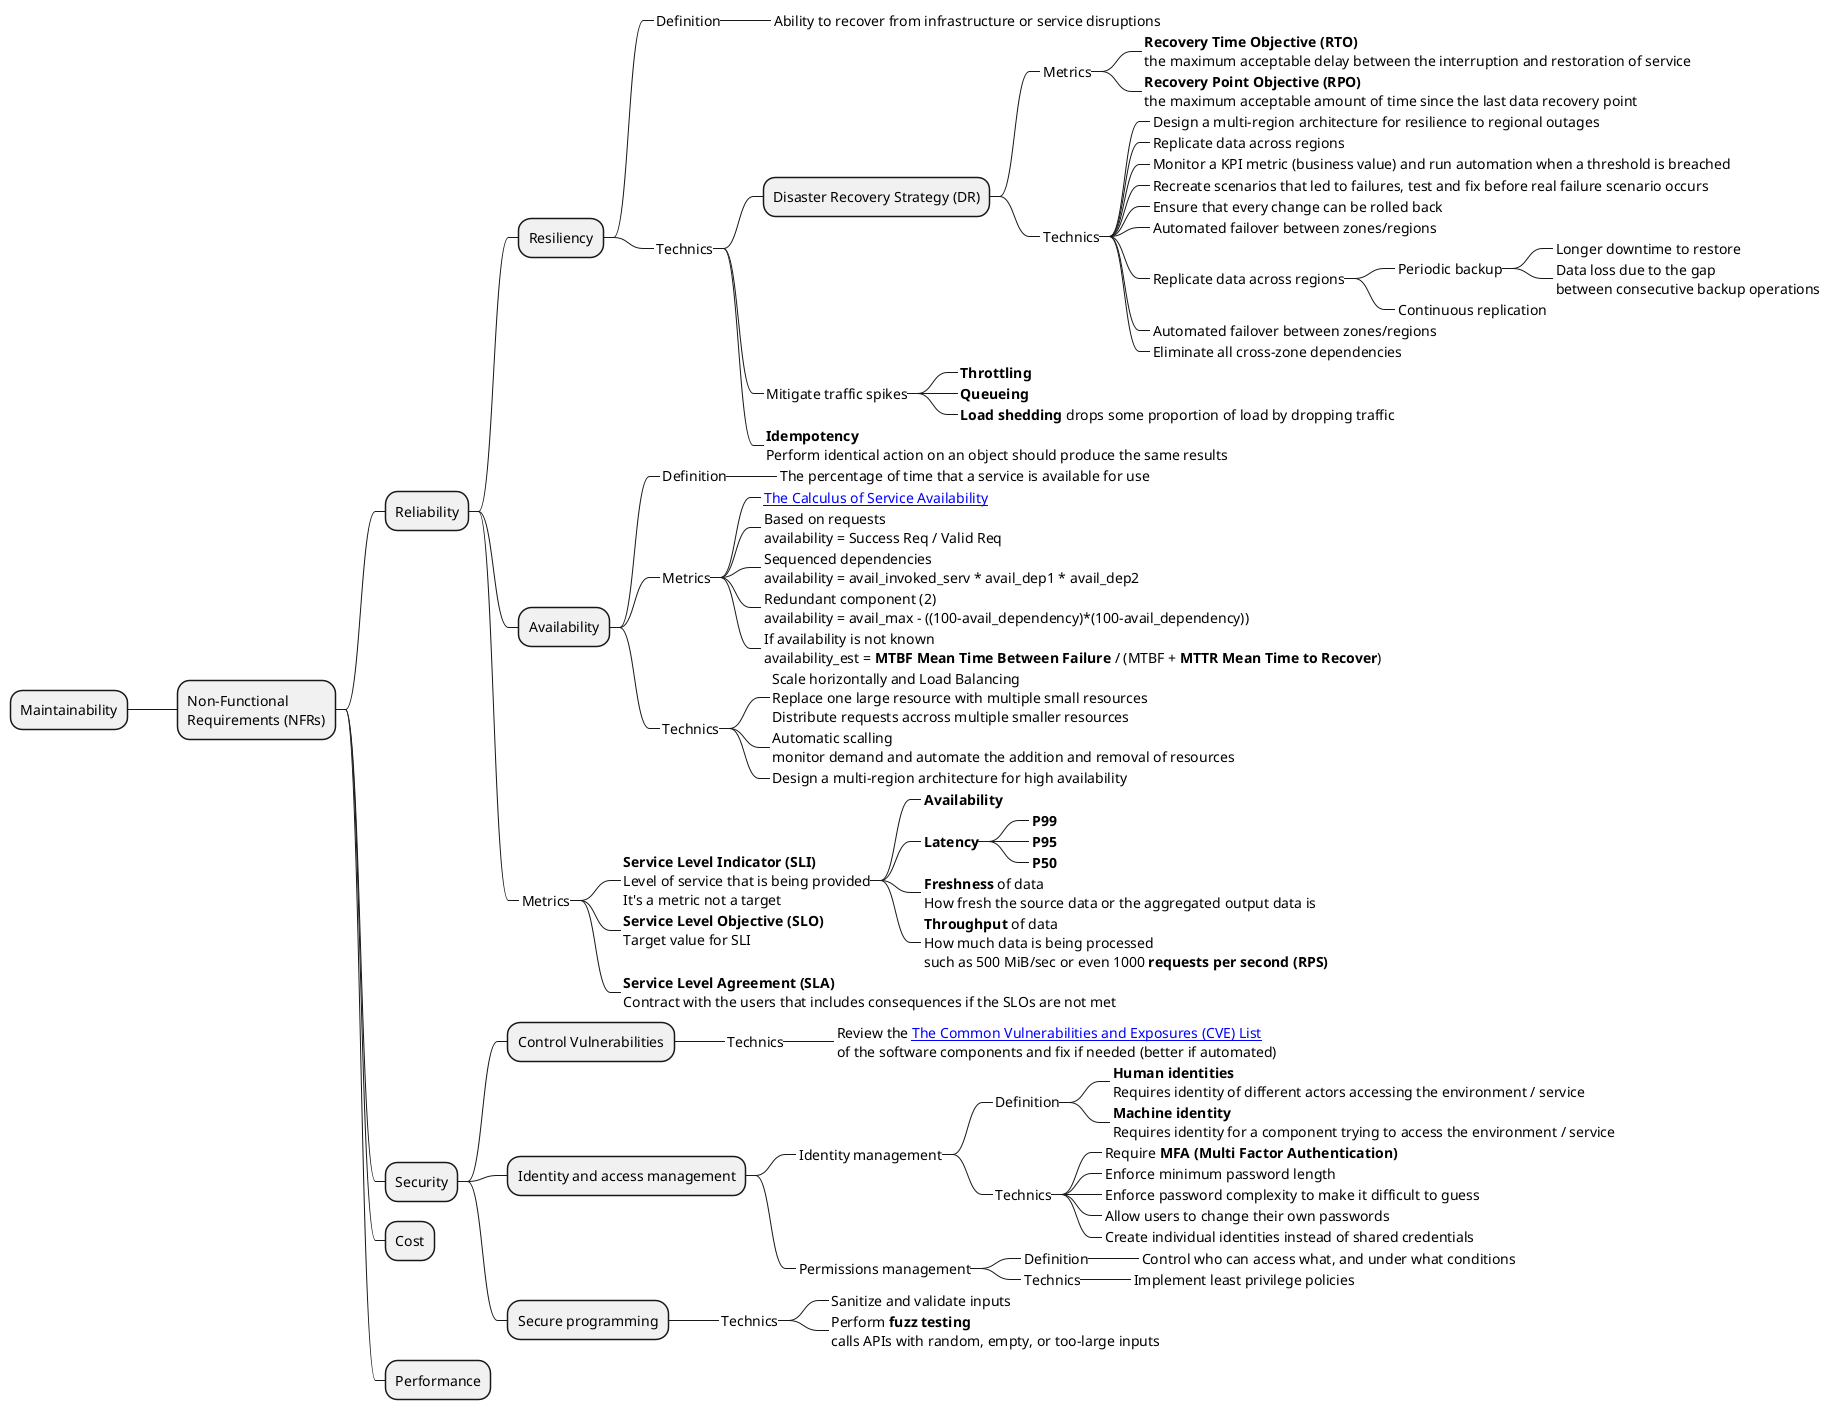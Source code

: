 @startmindmap "Non-Functional Requirements Map"

+ Non-Functional\nRequirements (NFRs)

++ Reliability
+++ Resiliency
++++_ Definition
+++++_ Ability to recover from infrastructure or service disruptions
++++_ Technics
+++++ Disaster Recovery Strategy (DR)
++++++_ Metrics
+++++++_ **Recovery Time Objective (RTO)**\nthe maximum acceptable delay between the interruption and restoration of service
+++++++_ **Recovery Point Objective (RPO)**\nthe maximum acceptable amount of time since the last data recovery point
++++++_ Technics
+++++++_ Design a multi-region architecture for resilience to regional outages
+++++++_ Replicate data across regions
+++++++_ Monitor a KPI metric (business value) and run automation when a threshold is breached
+++++++_ Recreate scenarios that led to failures, test and fix before real failure scenario occurs
+++++++_ Ensure that every change can be rolled back
+++++++_ Automated failover between zones/regions
+++++++_ Replicate data across regions
++++++++_ Periodic backup
+++++++++_ Longer downtime to restore
+++++++++_ Data loss due to the gap\nbetween consecutive backup operations
++++++++_ Continuous replication
+++++++_ Automated failover between zones/regions
+++++++_ Eliminate all cross-zone dependencies
+++++_ Mitigate traffic spikes
++++++_ **Throttling**
++++++_ **Queueing**
++++++_ **Load shedding** drops some proportion of load by dropping traffic
+++++_ **Idempotency**\nPerform identical action on an object should produce the same results
+++ Availability
++++_ Definition
+++++_ The percentage of time that a service is available for use
++++_ Metrics
+++++_ [[https://research.google/pubs/pub46285/ The Calculus of Service Availability]]
+++++_ Based on requests\navailability = Success Req / Valid Req
+++++_ Sequenced dependencies\navailability = avail_invoked_serv * avail_dep1 * avail_dep2
+++++_ Redundant component (2)\navailability = avail_max - ((100-avail_dependency)*(100-avail_dependency))
+++++_ If availability is not known\navailability_est = **MTBF Mean Time Between Failure** / (MTBF + **MTTR Mean Time to Recover**)
++++_ Technics
+++++_ Scale horizontally and Load Balancing\nReplace one large resource with multiple small resources\nDistribute requests accross multiple smaller resources
+++++_ Automatic scalling\nmonitor demand and automate the addition and removal of resources
+++++_ Design a multi-region architecture for high availability

+++_ Metrics
++++_ **Service Level Indicator (SLI)**\nLevel of service that is being provided\nIt's a metric not a target
+++++_ **Availability**
+++++_ **Latency**
++++++_ **P99**
++++++_ **P95**
++++++_ **P50**
+++++_ **Freshness** of data\nHow fresh the source data or the aggregated output data is
+++++_ **Throughput** of data\nHow much data is being processed\nsuch as 500 MiB/sec or even 1000 **requests per second (RPS)**
++++_ **Service Level Objective (SLO)**\nTarget value for SLI
++++_ **Service Level Agreement (SLA)**\nContract with the users that includes consequences if the SLOs are not met

++ Security
+++ Control Vulnerabilities
++++_ Technics
+++++_ Review the [[https://cve.mitre.org/ The Common Vulnerabilities and Exposures (CVE) List]]\nof the software components and fix if needed (better if automated)
+++ Identity and access management
++++_ Identity management
+++++_ Definition
++++++_ **Human identities**\nRequires identity of different actors accessing the environment / service
++++++_ **Machine identity**\nRequires identity for a component trying to access the environment / service
+++++_ Technics
++++++_ Require **MFA (Multi Factor Authentication)**
++++++_ Enforce minimum password length
++++++_ Enforce password complexity to make it difficult to guess
++++++_ Allow users to change their own passwords
++++++_ Create individual identities instead of shared credentials
++++_ Permissions management
+++++_ Definition
++++++_ Control who can access what, and under what conditions
+++++_ Technics
++++++_ Implement least privilege policies
+++ Secure programming
++++_ Technics
+++++_ Sanitize and validate inputs
+++++_ Perform **fuzz testing**\ncalls APIs with random, empty, or too-large inputs


++ Cost
++ Performance

-- Maintainability

@endmindmap